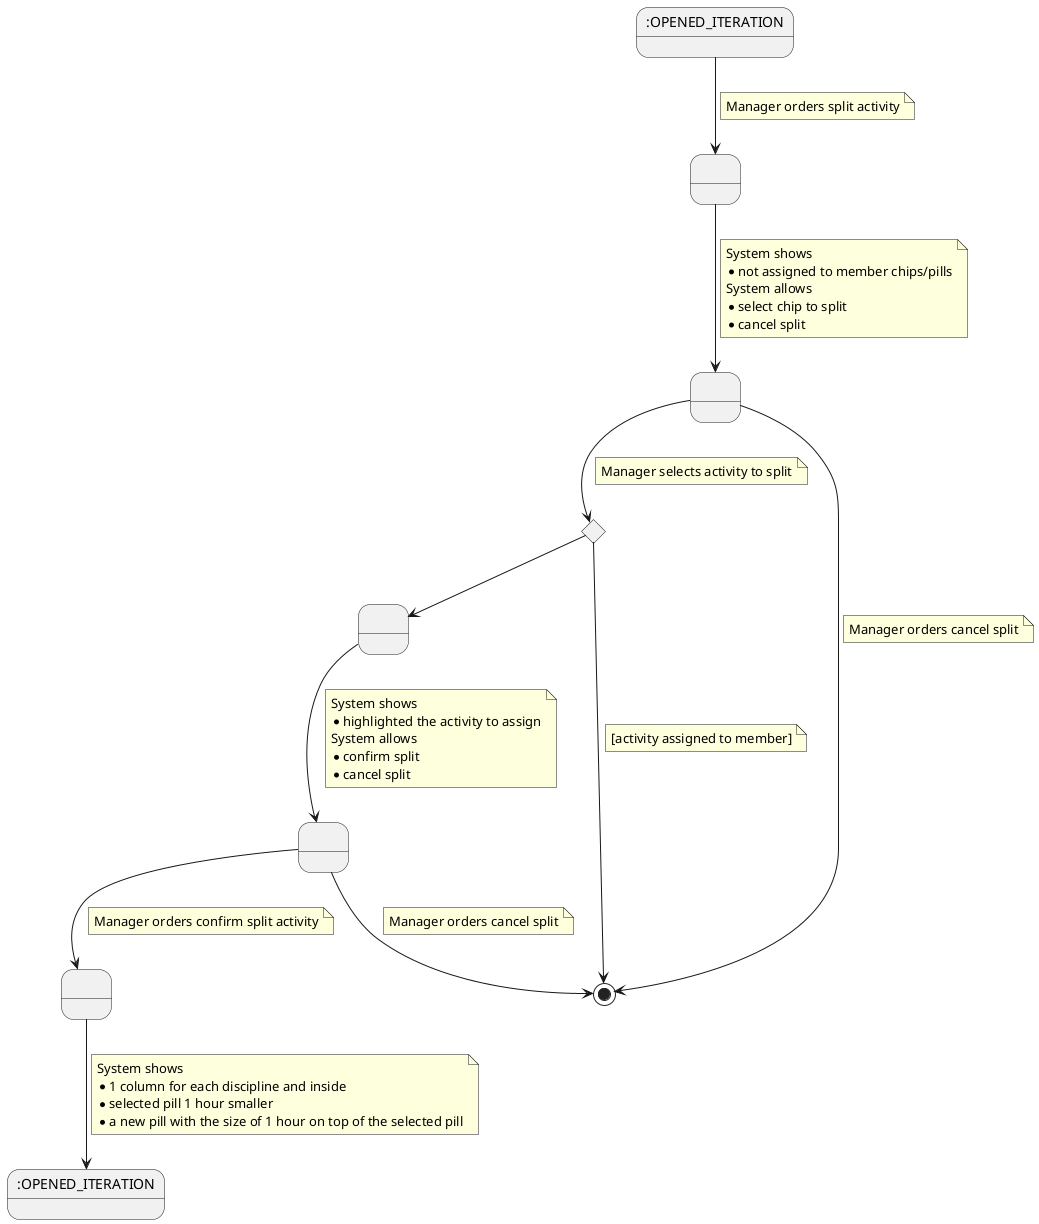 @startuml
    state 1 as " "
    state 2 as " "
    state 0 as " "
    state 4 as " "
    state 6 as " "
    state 5 as ":OPENED_ITERATION"
    state 3 <<choice>>
    state 13 as ":OPENED_ITERATION"

    5 --> 6
    note on link
        Manager orders split activity
    end note

    6 --> 2
    note on link
        System shows
        * not assigned to member chips/pills
        System allows
        * select chip to split
        * cancel split
    end note
    2 --> [*]
    note on link
    Manager orders cancel split
    end note
    2 --> 3
    note on link
        Manager selects activity to split
    end note
    3 --> 4
    3 --> [*]
    note on link
    [activity assigned to member]
    end note
    4 --> 0
    note on link
        System shows
        * highlighted the activity to assign
        System allows
        * confirm split
        * cancel split
    end note
    0 --> [*]
    note on link
    Manager orders cancel split
    end note

    0 --> 1
    note on link
        Manager orders confirm split activity
    end note
    1 --> 13
    note on link
        System shows
        * 1 column for each discipline and inside
        * selected pill 1 hour smaller
        * a new pill with the size of 1 hour on top of the selected pill
    end note
@enduml

